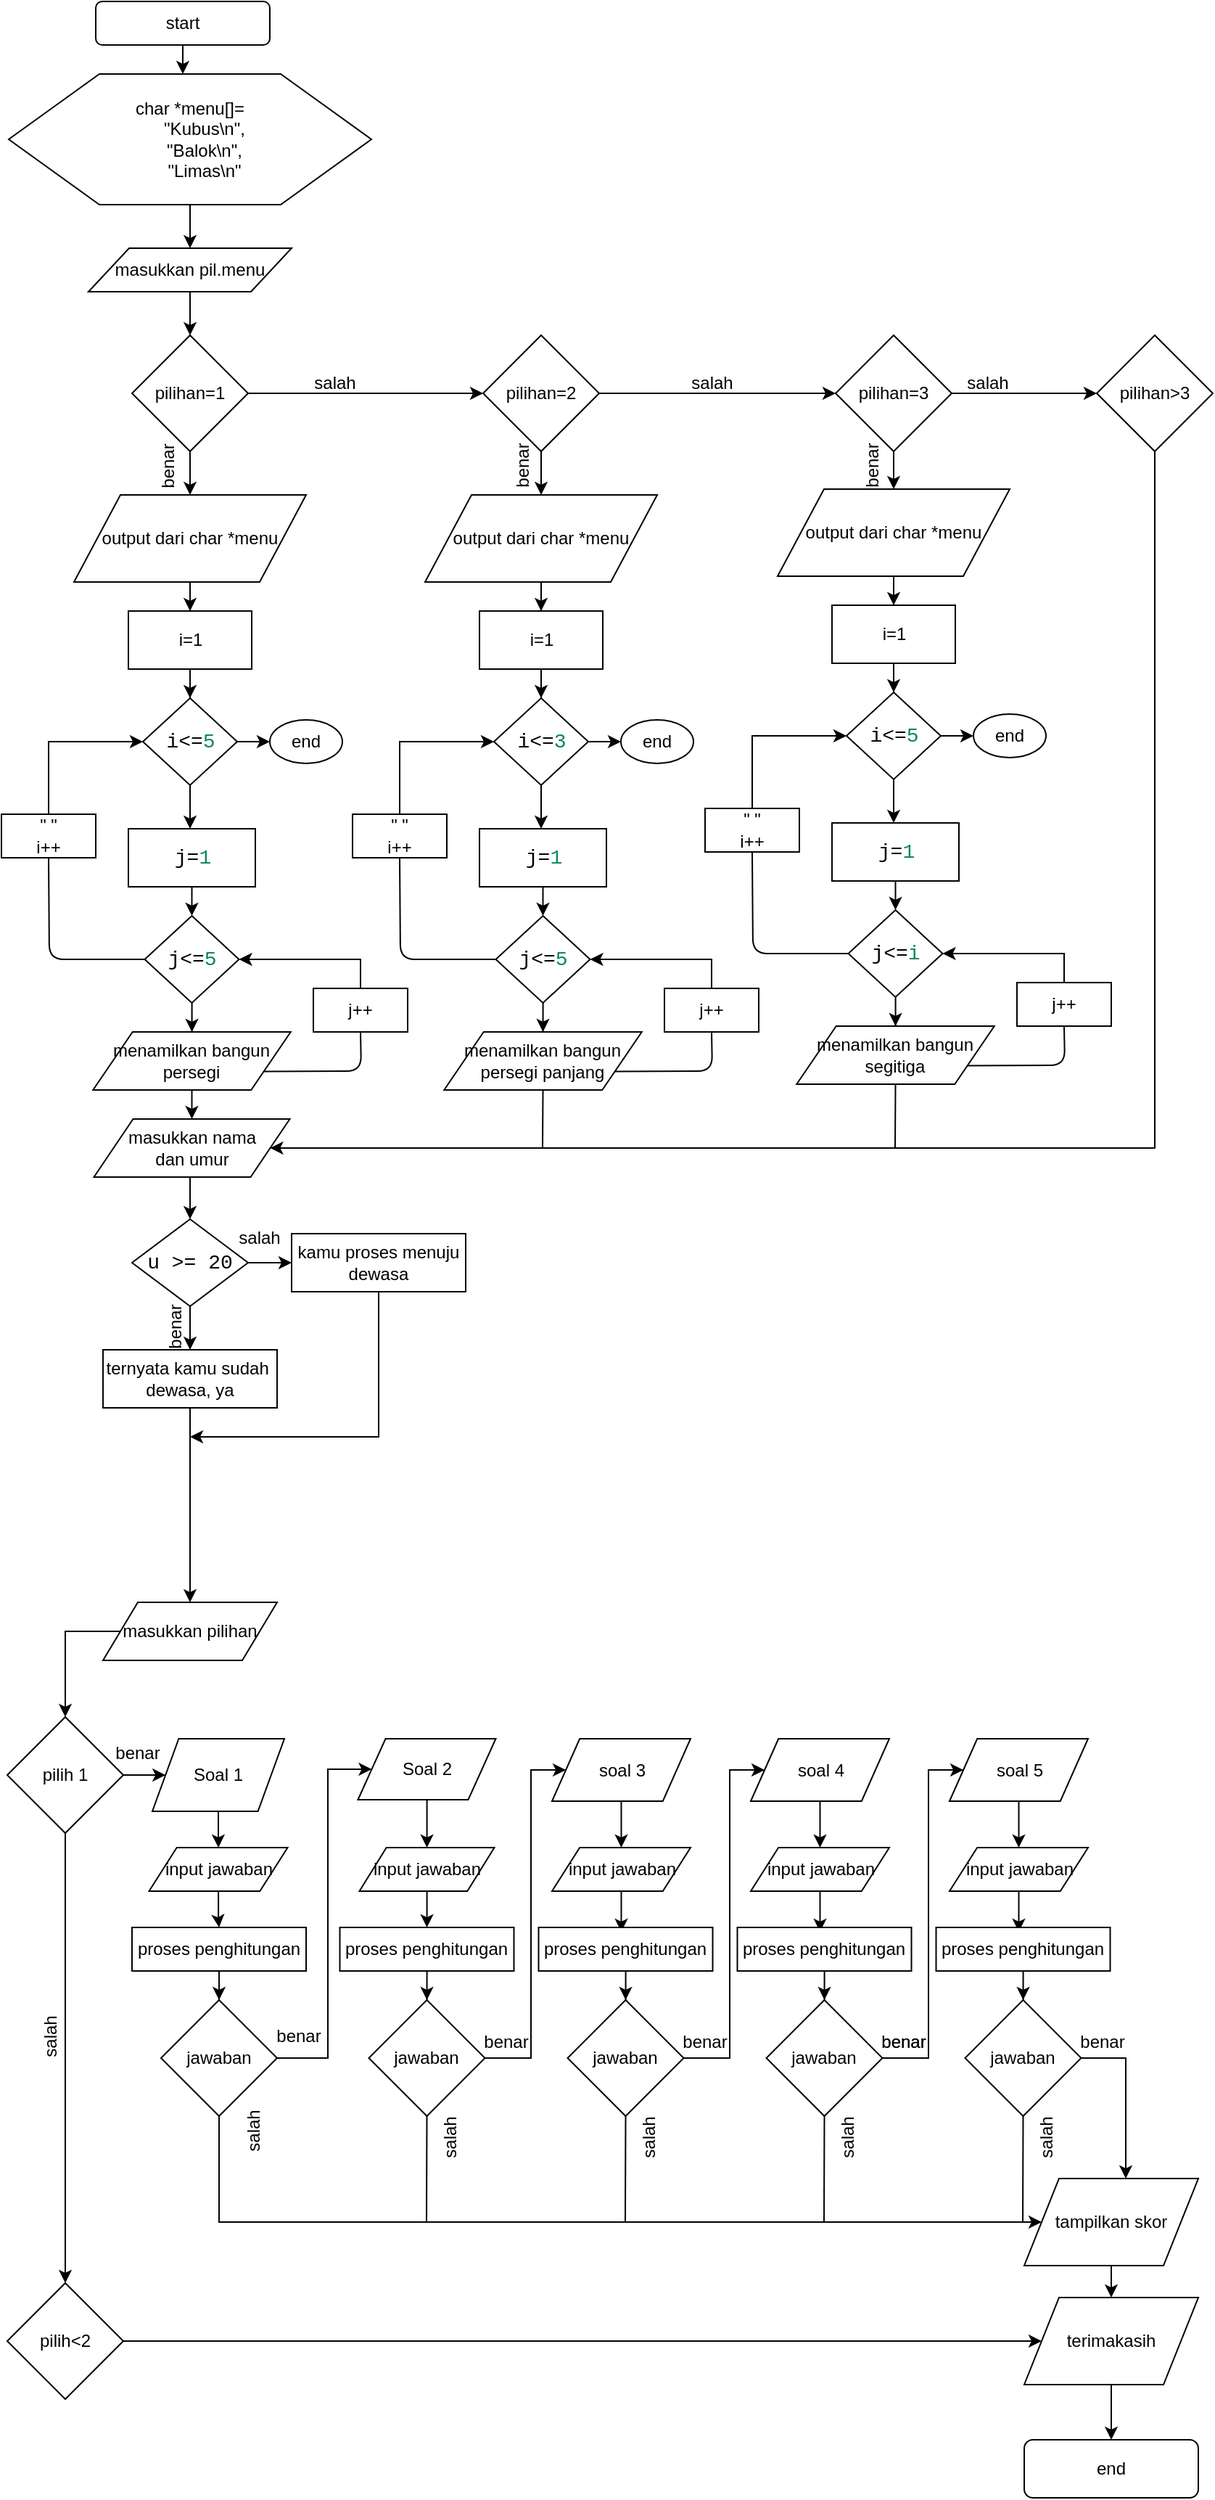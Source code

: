 <mxfile version="13.0.9" type="github">
  <diagram id="ebdJBXKXP5XJlpO1t2-k" name="Halaman-1">
    <mxGraphModel dx="868" dy="450" grid="1" gridSize="10" guides="1" tooltips="1" connect="1" arrows="1" fold="1" page="1" pageScale="1" pageWidth="850" pageHeight="1100" math="0" shadow="0">
      <root>
        <mxCell id="0" />
        <mxCell id="1" parent="0" />
        <mxCell id="0wTifhs9pVpjUrF7IxjW-2" style="edgeStyle=orthogonalEdgeStyle;rounded=0;orthogonalLoop=1;jettySize=auto;html=1;" parent="1" source="0wTifhs9pVpjUrF7IxjW-1" edge="1">
          <mxGeometry relative="1" as="geometry">
            <mxPoint x="130" y="90" as="targetPoint" />
          </mxGeometry>
        </mxCell>
        <mxCell id="0wTifhs9pVpjUrF7IxjW-1" value="start" style="rounded=1;whiteSpace=wrap;html=1;" parent="1" vertex="1">
          <mxGeometry x="70" y="40" width="120" height="30" as="geometry" />
        </mxCell>
        <mxCell id="0wTifhs9pVpjUrF7IxjW-6" style="edgeStyle=orthogonalEdgeStyle;rounded=0;orthogonalLoop=1;jettySize=auto;html=1;" parent="1" edge="1">
          <mxGeometry relative="1" as="geometry">
            <mxPoint x="130" y="240" as="targetPoint" />
            <mxPoint x="130" y="210" as="sourcePoint" />
          </mxGeometry>
        </mxCell>
        <mxCell id="Rt1Y4jGIaElK-bjEdFtm-7" style="edgeStyle=orthogonalEdgeStyle;rounded=0;orthogonalLoop=1;jettySize=auto;html=1;" parent="1" source="0wTifhs9pVpjUrF7IxjW-7" target="Rt1Y4jGIaElK-bjEdFtm-5" edge="1">
          <mxGeometry relative="1" as="geometry" />
        </mxCell>
        <mxCell id="0wTifhs9pVpjUrF7IxjW-7" value="output dari char *menu" style="shape=parallelogram;perimeter=parallelogramPerimeter;whiteSpace=wrap;html=1;" parent="1" vertex="1">
          <mxGeometry x="55" y="380" width="160" height="60" as="geometry" />
        </mxCell>
        <mxCell id="AiSunIjMlueMhvAGEsyJ-1" style="edgeStyle=orthogonalEdgeStyle;rounded=0;orthogonalLoop=1;jettySize=auto;html=1;" edge="1" parent="1" source="0wTifhs9pVpjUrF7IxjW-8" target="0wTifhs9pVpjUrF7IxjW-10">
          <mxGeometry relative="1" as="geometry" />
        </mxCell>
        <mxCell id="0wTifhs9pVpjUrF7IxjW-8" value="&lt;div&gt;char *menu[]=&lt;/div&gt;&lt;div&gt;&amp;nbsp; &amp;nbsp; &amp;nbsp; &quot;Kubus\n&quot;,&lt;/div&gt;&lt;div&gt;&amp;nbsp; &amp;nbsp; &amp;nbsp; &quot;Balok\n&quot;,&lt;/div&gt;&lt;div&gt;&amp;nbsp; &amp;nbsp; &amp;nbsp; &quot;Limas\n&quot;&lt;/div&gt;" style="shape=hexagon;perimeter=hexagonPerimeter2;whiteSpace=wrap;html=1;" parent="1" vertex="1">
          <mxGeometry x="10" y="90" width="250" height="90" as="geometry" />
        </mxCell>
        <mxCell id="0wTifhs9pVpjUrF7IxjW-12" style="edgeStyle=orthogonalEdgeStyle;rounded=0;orthogonalLoop=1;jettySize=auto;html=1;" parent="1" source="0wTifhs9pVpjUrF7IxjW-10" edge="1">
          <mxGeometry relative="1" as="geometry">
            <mxPoint x="135" y="270" as="targetPoint" />
          </mxGeometry>
        </mxCell>
        <mxCell id="0wTifhs9pVpjUrF7IxjW-10" value="masukkan pil.menu" style="shape=parallelogram;perimeter=parallelogramPerimeter;whiteSpace=wrap;html=1;" parent="1" vertex="1">
          <mxGeometry x="65" y="210" width="140" height="30" as="geometry" />
        </mxCell>
        <mxCell id="0wTifhs9pVpjUrF7IxjW-15" style="edgeStyle=orthogonalEdgeStyle;rounded=0;orthogonalLoop=1;jettySize=auto;html=1;entryX=0.5;entryY=0;entryDx=0;entryDy=0;" parent="1" source="0wTifhs9pVpjUrF7IxjW-13" target="0wTifhs9pVpjUrF7IxjW-7" edge="1">
          <mxGeometry relative="1" as="geometry" />
        </mxCell>
        <mxCell id="0wTifhs9pVpjUrF7IxjW-18" style="edgeStyle=orthogonalEdgeStyle;rounded=0;orthogonalLoop=1;jettySize=auto;html=1;" parent="1" source="0wTifhs9pVpjUrF7IxjW-13" target="Rt1Y4jGIaElK-bjEdFtm-3" edge="1">
          <mxGeometry relative="1" as="geometry">
            <mxPoint x="228.5" y="310" as="targetPoint" />
          </mxGeometry>
        </mxCell>
        <mxCell id="0wTifhs9pVpjUrF7IxjW-13" value="pilihan=1" style="rhombus;whiteSpace=wrap;html=1;" parent="1" vertex="1">
          <mxGeometry x="95" y="270" width="80" height="80" as="geometry" />
        </mxCell>
        <mxCell id="0wTifhs9pVpjUrF7IxjW-19" value="salah" style="text;html=1;strokeColor=none;fillColor=none;align=center;verticalAlign=middle;whiteSpace=wrap;rounded=0;" parent="1" vertex="1">
          <mxGeometry x="215" y="292.5" width="40" height="20" as="geometry" />
        </mxCell>
        <mxCell id="0wTifhs9pVpjUrF7IxjW-20" value="benar" style="text;html=1;strokeColor=none;fillColor=none;align=center;verticalAlign=middle;whiteSpace=wrap;rounded=0;rotation=-90;" parent="1" vertex="1">
          <mxGeometry x="100" y="350" width="40" height="20" as="geometry" />
        </mxCell>
        <mxCell id="7cgkuKm9BomeFOLq-4Vx-28" style="edgeStyle=orthogonalEdgeStyle;rounded=0;orthogonalLoop=1;jettySize=auto;html=1;" parent="1" edge="1">
          <mxGeometry relative="1" as="geometry">
            <mxPoint x="135" y="879" as="targetPoint" />
            <mxPoint x="135" y="849" as="sourcePoint" />
          </mxGeometry>
        </mxCell>
        <mxCell id="7cgkuKm9BomeFOLq-4Vx-30" style="edgeStyle=orthogonalEdgeStyle;rounded=0;orthogonalLoop=1;jettySize=auto;html=1;" parent="1" source="7cgkuKm9BomeFOLq-4Vx-32" edge="1">
          <mxGeometry relative="1" as="geometry">
            <mxPoint x="135" y="969" as="targetPoint" />
          </mxGeometry>
        </mxCell>
        <mxCell id="7cgkuKm9BomeFOLq-4Vx-31" style="edgeStyle=orthogonalEdgeStyle;rounded=0;orthogonalLoop=1;jettySize=auto;html=1;" parent="1" source="7cgkuKm9BomeFOLq-4Vx-32" edge="1">
          <mxGeometry relative="1" as="geometry">
            <mxPoint x="205" y="909" as="targetPoint" />
          </mxGeometry>
        </mxCell>
        <mxCell id="7cgkuKm9BomeFOLq-4Vx-32" value="&lt;div style=&quot;font-family: &amp;#34;consolas&amp;#34; , &amp;#34;courier new&amp;#34; , monospace ; font-size: 14px ; line-height: 19px&quot;&gt;u &amp;gt;= &lt;span&gt;20&lt;/span&gt;&lt;/div&gt;" style="rhombus;whiteSpace=wrap;html=1;" parent="1" vertex="1">
          <mxGeometry x="95" y="879" width="80" height="60" as="geometry" />
        </mxCell>
        <mxCell id="7cgkuKm9BomeFOLq-4Vx-33" style="edgeStyle=orthogonalEdgeStyle;rounded=0;orthogonalLoop=1;jettySize=auto;html=1;entryX=0.5;entryY=0;entryDx=0;entryDy=0;" parent="1" source="7cgkuKm9BomeFOLq-4Vx-34" target="7cgkuKm9BomeFOLq-4Vx-49" edge="1">
          <mxGeometry relative="1" as="geometry">
            <mxPoint x="135" y="1049" as="targetPoint" />
          </mxGeometry>
        </mxCell>
        <mxCell id="7cgkuKm9BomeFOLq-4Vx-34" value="ternyata kamu sudah&amp;nbsp;&lt;br&gt;dewasa, ya" style="rounded=0;whiteSpace=wrap;html=1;" parent="1" vertex="1">
          <mxGeometry x="75" y="969" width="120" height="40" as="geometry" />
        </mxCell>
        <mxCell id="7cgkuKm9BomeFOLq-4Vx-35" style="edgeStyle=orthogonalEdgeStyle;rounded=0;orthogonalLoop=1;jettySize=auto;html=1;" parent="1" source="7cgkuKm9BomeFOLq-4Vx-36" edge="1">
          <mxGeometry relative="1" as="geometry">
            <mxPoint x="135" y="1029" as="targetPoint" />
            <Array as="points">
              <mxPoint x="265" y="1019" />
              <mxPoint x="265" y="1019" />
            </Array>
          </mxGeometry>
        </mxCell>
        <mxCell id="7cgkuKm9BomeFOLq-4Vx-36" value="kamu proses menuju&lt;br&gt;dewasa" style="rounded=0;whiteSpace=wrap;html=1;" parent="1" vertex="1">
          <mxGeometry x="205" y="889" width="120" height="40" as="geometry" />
        </mxCell>
        <mxCell id="7cgkuKm9BomeFOLq-4Vx-37" value="benar" style="text;html=1;strokeColor=none;fillColor=none;align=center;verticalAlign=middle;whiteSpace=wrap;rounded=0;rotation=-90;" parent="1" vertex="1">
          <mxGeometry x="105" y="943" width="40" height="20" as="geometry" />
        </mxCell>
        <mxCell id="7cgkuKm9BomeFOLq-4Vx-38" value="salah" style="text;html=1;strokeColor=none;fillColor=none;align=center;verticalAlign=middle;whiteSpace=wrap;rounded=0;" parent="1" vertex="1">
          <mxGeometry x="163" y="882" width="40" height="20" as="geometry" />
        </mxCell>
        <mxCell id="jYO5e1NrGRYPqrq0ljtH-68" style="edgeStyle=orthogonalEdgeStyle;rounded=0;orthogonalLoop=1;jettySize=auto;html=1;entryX=0.5;entryY=0;entryDx=0;entryDy=0;" parent="1" source="7cgkuKm9BomeFOLq-4Vx-49" target="jYO5e1NrGRYPqrq0ljtH-3" edge="1">
          <mxGeometry relative="1" as="geometry">
            <mxPoint x="30" y="1163" as="targetPoint" />
            <Array as="points">
              <mxPoint x="49" y="1163" />
            </Array>
          </mxGeometry>
        </mxCell>
        <mxCell id="7cgkuKm9BomeFOLq-4Vx-49" value="masukkan pilihan" style="shape=parallelogram;perimeter=parallelogramPerimeter;whiteSpace=wrap;html=1;" parent="1" vertex="1">
          <mxGeometry x="75" y="1143" width="120" height="40" as="geometry" />
        </mxCell>
        <mxCell id="Rt1Y4jGIaElK-bjEdFtm-51" style="edgeStyle=orthogonalEdgeStyle;rounded=0;orthogonalLoop=1;jettySize=auto;html=1;" parent="1" source="Rt1Y4jGIaElK-bjEdFtm-3" target="Rt1Y4jGIaElK-bjEdFtm-33" edge="1">
          <mxGeometry relative="1" as="geometry" />
        </mxCell>
        <mxCell id="Rt1Y4jGIaElK-bjEdFtm-75" style="edgeStyle=orthogonalEdgeStyle;rounded=0;orthogonalLoop=1;jettySize=auto;html=1;entryX=0;entryY=0.5;entryDx=0;entryDy=0;" parent="1" source="Rt1Y4jGIaElK-bjEdFtm-3" target="Rt1Y4jGIaElK-bjEdFtm-74" edge="1">
          <mxGeometry relative="1" as="geometry" />
        </mxCell>
        <mxCell id="Rt1Y4jGIaElK-bjEdFtm-3" value="pilihan=2" style="rhombus;whiteSpace=wrap;html=1;" parent="1" vertex="1">
          <mxGeometry x="337" y="270" width="80" height="80" as="geometry" />
        </mxCell>
        <mxCell id="Rt1Y4jGIaElK-bjEdFtm-10" style="edgeStyle=orthogonalEdgeStyle;rounded=0;orthogonalLoop=1;jettySize=auto;html=1;entryX=0.5;entryY=0;entryDx=0;entryDy=0;" parent="1" source="Rt1Y4jGIaElK-bjEdFtm-5" target="Rt1Y4jGIaElK-bjEdFtm-9" edge="1">
          <mxGeometry relative="1" as="geometry" />
        </mxCell>
        <mxCell id="Rt1Y4jGIaElK-bjEdFtm-5" value="i=1" style="rounded=0;whiteSpace=wrap;html=1;" parent="1" vertex="1">
          <mxGeometry x="92.5" y="460" width="85" height="40" as="geometry" />
        </mxCell>
        <mxCell id="Rt1Y4jGIaElK-bjEdFtm-11" style="edgeStyle=orthogonalEdgeStyle;rounded=0;orthogonalLoop=1;jettySize=auto;html=1;" parent="1" source="Rt1Y4jGIaElK-bjEdFtm-9" edge="1">
          <mxGeometry relative="1" as="geometry">
            <mxPoint x="190" y="550" as="targetPoint" />
          </mxGeometry>
        </mxCell>
        <mxCell id="Rt1Y4jGIaElK-bjEdFtm-12" style="edgeStyle=orthogonalEdgeStyle;rounded=0;orthogonalLoop=1;jettySize=auto;html=1;" parent="1" source="Rt1Y4jGIaElK-bjEdFtm-9" edge="1">
          <mxGeometry relative="1" as="geometry">
            <mxPoint x="135" y="610" as="targetPoint" />
          </mxGeometry>
        </mxCell>
        <mxCell id="Rt1Y4jGIaElK-bjEdFtm-9" value="&lt;div style=&quot;background-color: rgb(255 , 255 , 254) ; font-family: &amp;#34;consolas&amp;#34; , &amp;#34;courier new&amp;#34; , monospace ; font-size: 14px ; line-height: 19px&quot;&gt;i&amp;lt;=&lt;span style=&quot;color: #09885a&quot;&gt;5&lt;/span&gt;&lt;/div&gt;" style="rhombus;whiteSpace=wrap;html=1;" parent="1" vertex="1">
          <mxGeometry x="102.5" y="520" width="65" height="60" as="geometry" />
        </mxCell>
        <mxCell id="Rt1Y4jGIaElK-bjEdFtm-15" style="edgeStyle=orthogonalEdgeStyle;rounded=0;orthogonalLoop=1;jettySize=auto;html=1;entryX=0.5;entryY=0;entryDx=0;entryDy=0;" parent="1" source="Rt1Y4jGIaElK-bjEdFtm-13" target="Rt1Y4jGIaElK-bjEdFtm-14" edge="1">
          <mxGeometry relative="1" as="geometry" />
        </mxCell>
        <mxCell id="Rt1Y4jGIaElK-bjEdFtm-13" value="&lt;div style=&quot;background-color: rgb(255 , 255 , 254) ; font-family: &amp;#34;consolas&amp;#34; , &amp;#34;courier new&amp;#34; , monospace ; font-size: 14px ; line-height: 19px&quot;&gt;j=&lt;span style=&quot;color: #09885a&quot;&gt;1&lt;/span&gt;&lt;/div&gt;" style="rounded=0;whiteSpace=wrap;html=1;" parent="1" vertex="1">
          <mxGeometry x="92.5" y="610" width="87.5" height="40" as="geometry" />
        </mxCell>
        <mxCell id="Rt1Y4jGIaElK-bjEdFtm-24" style="edgeStyle=orthogonalEdgeStyle;rounded=0;orthogonalLoop=1;jettySize=auto;html=1;entryX=0.5;entryY=0;entryDx=0;entryDy=0;" parent="1" source="Rt1Y4jGIaElK-bjEdFtm-14" target="Rt1Y4jGIaElK-bjEdFtm-22" edge="1">
          <mxGeometry relative="1" as="geometry" />
        </mxCell>
        <mxCell id="Rt1Y4jGIaElK-bjEdFtm-14" value="&lt;div style=&quot;background-color: rgb(255 , 255 , 254) ; font-family: &amp;#34;consolas&amp;#34; , &amp;#34;courier new&amp;#34; , monospace ; font-size: 14px ; line-height: 19px&quot;&gt;j&amp;lt;=&lt;span style=&quot;color: #09885a&quot;&gt;5&lt;/span&gt;&lt;/div&gt;" style="rhombus;whiteSpace=wrap;html=1;" parent="1" vertex="1">
          <mxGeometry x="103.75" y="670" width="65" height="60" as="geometry" />
        </mxCell>
        <mxCell id="Rt1Y4jGIaElK-bjEdFtm-20" style="edgeStyle=orthogonalEdgeStyle;rounded=0;orthogonalLoop=1;jettySize=auto;html=1;entryX=0;entryY=0.5;entryDx=0;entryDy=0;" parent="1" source="Rt1Y4jGIaElK-bjEdFtm-18" target="Rt1Y4jGIaElK-bjEdFtm-9" edge="1">
          <mxGeometry relative="1" as="geometry">
            <mxPoint x="37.5" y="550" as="targetPoint" />
            <Array as="points">
              <mxPoint x="38" y="550" />
            </Array>
          </mxGeometry>
        </mxCell>
        <mxCell id="Rt1Y4jGIaElK-bjEdFtm-18" value="&quot; &quot;&lt;br&gt;i++" style="rounded=0;whiteSpace=wrap;html=1;" parent="1" vertex="1">
          <mxGeometry x="5" y="600" width="65" height="30" as="geometry" />
        </mxCell>
        <mxCell id="Rt1Y4jGIaElK-bjEdFtm-19" value="" style="endArrow=none;html=1;entryX=0.5;entryY=1;entryDx=0;entryDy=0;exitX=0;exitY=0.5;exitDx=0;exitDy=0;" parent="1" source="Rt1Y4jGIaElK-bjEdFtm-14" target="Rt1Y4jGIaElK-bjEdFtm-18" edge="1">
          <mxGeometry width="50" height="50" relative="1" as="geometry">
            <mxPoint x="100" y="700" as="sourcePoint" />
            <mxPoint x="440" y="530" as="targetPoint" />
            <Array as="points">
              <mxPoint x="38" y="700" />
            </Array>
          </mxGeometry>
        </mxCell>
        <mxCell id="Rt1Y4jGIaElK-bjEdFtm-31" style="edgeStyle=orthogonalEdgeStyle;rounded=0;orthogonalLoop=1;jettySize=auto;html=1;entryX=0.5;entryY=0;entryDx=0;entryDy=0;" parent="1" source="Rt1Y4jGIaElK-bjEdFtm-22" target="Rt1Y4jGIaElK-bjEdFtm-30" edge="1">
          <mxGeometry relative="1" as="geometry" />
        </mxCell>
        <mxCell id="Rt1Y4jGIaElK-bjEdFtm-22" value="menamilkan bangun&lt;br&gt;persegi" style="shape=parallelogram;perimeter=parallelogramPerimeter;whiteSpace=wrap;html=1;" parent="1" vertex="1">
          <mxGeometry x="68.13" y="750" width="136.25" height="40" as="geometry" />
        </mxCell>
        <mxCell id="Rt1Y4jGIaElK-bjEdFtm-25" value="end" style="ellipse;whiteSpace=wrap;html=1;" parent="1" vertex="1">
          <mxGeometry x="190" y="535" width="50" height="30" as="geometry" />
        </mxCell>
        <mxCell id="Rt1Y4jGIaElK-bjEdFtm-28" style="edgeStyle=orthogonalEdgeStyle;rounded=0;orthogonalLoop=1;jettySize=auto;html=1;entryX=1;entryY=0.5;entryDx=0;entryDy=0;" parent="1" source="Rt1Y4jGIaElK-bjEdFtm-26" target="Rt1Y4jGIaElK-bjEdFtm-14" edge="1">
          <mxGeometry relative="1" as="geometry">
            <mxPoint x="252.5" y="690" as="targetPoint" />
            <Array as="points">
              <mxPoint x="253" y="700" />
            </Array>
          </mxGeometry>
        </mxCell>
        <mxCell id="Rt1Y4jGIaElK-bjEdFtm-26" value="j++" style="rounded=0;whiteSpace=wrap;html=1;" parent="1" vertex="1">
          <mxGeometry x="220" y="720" width="65" height="30" as="geometry" />
        </mxCell>
        <mxCell id="Rt1Y4jGIaElK-bjEdFtm-27" value="" style="endArrow=none;html=1;exitX=1;exitY=0.75;exitDx=0;exitDy=0;entryX=0.5;entryY=1;entryDx=0;entryDy=0;" parent="1" source="Rt1Y4jGIaElK-bjEdFtm-22" target="Rt1Y4jGIaElK-bjEdFtm-26" edge="1">
          <mxGeometry width="50" height="50" relative="1" as="geometry">
            <mxPoint x="390" y="660" as="sourcePoint" />
            <mxPoint x="440" y="610" as="targetPoint" />
            <Array as="points">
              <mxPoint x="253" y="777" />
            </Array>
          </mxGeometry>
        </mxCell>
        <mxCell id="Rt1Y4jGIaElK-bjEdFtm-30" value="masukkan nama&lt;br&gt;dan umur" style="shape=parallelogram;perimeter=parallelogramPerimeter;whiteSpace=wrap;html=1;" parent="1" vertex="1">
          <mxGeometry x="68.75" y="810" width="135" height="40" as="geometry" />
        </mxCell>
        <mxCell id="Rt1Y4jGIaElK-bjEdFtm-32" style="edgeStyle=orthogonalEdgeStyle;rounded=0;orthogonalLoop=1;jettySize=auto;html=1;" parent="1" source="Rt1Y4jGIaElK-bjEdFtm-33" target="Rt1Y4jGIaElK-bjEdFtm-35" edge="1">
          <mxGeometry relative="1" as="geometry" />
        </mxCell>
        <mxCell id="Rt1Y4jGIaElK-bjEdFtm-33" value="output dari char *menu" style="shape=parallelogram;perimeter=parallelogramPerimeter;whiteSpace=wrap;html=1;" parent="1" vertex="1">
          <mxGeometry x="297" y="380" width="160" height="60" as="geometry" />
        </mxCell>
        <mxCell id="Rt1Y4jGIaElK-bjEdFtm-34" style="edgeStyle=orthogonalEdgeStyle;rounded=0;orthogonalLoop=1;jettySize=auto;html=1;entryX=0.5;entryY=0;entryDx=0;entryDy=0;" parent="1" source="Rt1Y4jGIaElK-bjEdFtm-35" target="Rt1Y4jGIaElK-bjEdFtm-38" edge="1">
          <mxGeometry relative="1" as="geometry" />
        </mxCell>
        <mxCell id="Rt1Y4jGIaElK-bjEdFtm-35" value="i=1" style="rounded=0;whiteSpace=wrap;html=1;" parent="1" vertex="1">
          <mxGeometry x="334.5" y="460" width="85" height="40" as="geometry" />
        </mxCell>
        <mxCell id="Rt1Y4jGIaElK-bjEdFtm-36" style="edgeStyle=orthogonalEdgeStyle;rounded=0;orthogonalLoop=1;jettySize=auto;html=1;" parent="1" source="Rt1Y4jGIaElK-bjEdFtm-38" edge="1">
          <mxGeometry relative="1" as="geometry">
            <mxPoint x="432" y="550" as="targetPoint" />
          </mxGeometry>
        </mxCell>
        <mxCell id="Rt1Y4jGIaElK-bjEdFtm-37" style="edgeStyle=orthogonalEdgeStyle;rounded=0;orthogonalLoop=1;jettySize=auto;html=1;" parent="1" source="Rt1Y4jGIaElK-bjEdFtm-38" edge="1">
          <mxGeometry relative="1" as="geometry">
            <mxPoint x="377" y="610" as="targetPoint" />
          </mxGeometry>
        </mxCell>
        <mxCell id="Rt1Y4jGIaElK-bjEdFtm-38" value="&lt;div style=&quot;background-color: rgb(255 , 255 , 254) ; font-family: &amp;#34;consolas&amp;#34; , &amp;#34;courier new&amp;#34; , monospace ; font-size: 14px ; line-height: 19px&quot;&gt;i&amp;lt;=&lt;font color=&quot;#09885a&quot;&gt;3&lt;/font&gt;&lt;/div&gt;" style="rhombus;whiteSpace=wrap;html=1;" parent="1" vertex="1">
          <mxGeometry x="344.5" y="520" width="65" height="60" as="geometry" />
        </mxCell>
        <mxCell id="Rt1Y4jGIaElK-bjEdFtm-39" style="edgeStyle=orthogonalEdgeStyle;rounded=0;orthogonalLoop=1;jettySize=auto;html=1;entryX=0.5;entryY=0;entryDx=0;entryDy=0;" parent="1" source="Rt1Y4jGIaElK-bjEdFtm-40" target="Rt1Y4jGIaElK-bjEdFtm-42" edge="1">
          <mxGeometry relative="1" as="geometry" />
        </mxCell>
        <mxCell id="Rt1Y4jGIaElK-bjEdFtm-40" value="&lt;div style=&quot;background-color: rgb(255 , 255 , 254) ; font-family: &amp;#34;consolas&amp;#34; , &amp;#34;courier new&amp;#34; , monospace ; font-size: 14px ; line-height: 19px&quot;&gt;j=&lt;span style=&quot;color: #09885a&quot;&gt;1&lt;/span&gt;&lt;/div&gt;" style="rounded=0;whiteSpace=wrap;html=1;" parent="1" vertex="1">
          <mxGeometry x="334.5" y="610" width="87.5" height="40" as="geometry" />
        </mxCell>
        <mxCell id="Rt1Y4jGIaElK-bjEdFtm-41" style="edgeStyle=orthogonalEdgeStyle;rounded=0;orthogonalLoop=1;jettySize=auto;html=1;entryX=0.5;entryY=0;entryDx=0;entryDy=0;" parent="1" source="Rt1Y4jGIaElK-bjEdFtm-42" target="Rt1Y4jGIaElK-bjEdFtm-46" edge="1">
          <mxGeometry relative="1" as="geometry" />
        </mxCell>
        <mxCell id="Rt1Y4jGIaElK-bjEdFtm-42" value="&lt;div style=&quot;background-color: rgb(255 , 255 , 254) ; font-family: &amp;#34;consolas&amp;#34; , &amp;#34;courier new&amp;#34; , monospace ; font-size: 14px ; line-height: 19px&quot;&gt;j&amp;lt;=&lt;span style=&quot;color: #09885a&quot;&gt;5&lt;/span&gt;&lt;/div&gt;" style="rhombus;whiteSpace=wrap;html=1;" parent="1" vertex="1">
          <mxGeometry x="345.75" y="670" width="65" height="60" as="geometry" />
        </mxCell>
        <mxCell id="Rt1Y4jGIaElK-bjEdFtm-43" style="edgeStyle=orthogonalEdgeStyle;rounded=0;orthogonalLoop=1;jettySize=auto;html=1;entryX=0;entryY=0.5;entryDx=0;entryDy=0;" parent="1" source="Rt1Y4jGIaElK-bjEdFtm-44" target="Rt1Y4jGIaElK-bjEdFtm-38" edge="1">
          <mxGeometry relative="1" as="geometry">
            <mxPoint x="279.5" y="550" as="targetPoint" />
            <Array as="points">
              <mxPoint x="280" y="550" />
            </Array>
          </mxGeometry>
        </mxCell>
        <mxCell id="Rt1Y4jGIaElK-bjEdFtm-44" value="&quot; &quot;&lt;br&gt;i++" style="rounded=0;whiteSpace=wrap;html=1;" parent="1" vertex="1">
          <mxGeometry x="247" y="600" width="65" height="30" as="geometry" />
        </mxCell>
        <mxCell id="Rt1Y4jGIaElK-bjEdFtm-45" value="" style="endArrow=none;html=1;entryX=0.5;entryY=1;entryDx=0;entryDy=0;exitX=0;exitY=0.5;exitDx=0;exitDy=0;" parent="1" source="Rt1Y4jGIaElK-bjEdFtm-42" target="Rt1Y4jGIaElK-bjEdFtm-44" edge="1">
          <mxGeometry width="50" height="50" relative="1" as="geometry">
            <mxPoint x="342" y="700" as="sourcePoint" />
            <mxPoint x="682" y="530" as="targetPoint" />
            <Array as="points">
              <mxPoint x="280" y="700" />
            </Array>
          </mxGeometry>
        </mxCell>
        <mxCell id="Rt1Y4jGIaElK-bjEdFtm-46" value="menamilkan bangun&lt;br&gt;persegi panjang" style="shape=parallelogram;perimeter=parallelogramPerimeter;whiteSpace=wrap;html=1;" parent="1" vertex="1">
          <mxGeometry x="310.13" y="750" width="136.25" height="40" as="geometry" />
        </mxCell>
        <mxCell id="Rt1Y4jGIaElK-bjEdFtm-47" value="end" style="ellipse;whiteSpace=wrap;html=1;" parent="1" vertex="1">
          <mxGeometry x="432" y="535" width="50" height="30" as="geometry" />
        </mxCell>
        <mxCell id="Rt1Y4jGIaElK-bjEdFtm-48" style="edgeStyle=orthogonalEdgeStyle;rounded=0;orthogonalLoop=1;jettySize=auto;html=1;entryX=1;entryY=0.5;entryDx=0;entryDy=0;" parent="1" source="Rt1Y4jGIaElK-bjEdFtm-49" target="Rt1Y4jGIaElK-bjEdFtm-42" edge="1">
          <mxGeometry relative="1" as="geometry">
            <mxPoint x="494.5" y="690" as="targetPoint" />
            <Array as="points">
              <mxPoint x="495" y="700" />
            </Array>
          </mxGeometry>
        </mxCell>
        <mxCell id="Rt1Y4jGIaElK-bjEdFtm-49" value="j++" style="rounded=0;whiteSpace=wrap;html=1;" parent="1" vertex="1">
          <mxGeometry x="462" y="720" width="65" height="30" as="geometry" />
        </mxCell>
        <mxCell id="Rt1Y4jGIaElK-bjEdFtm-50" value="" style="endArrow=none;html=1;exitX=1;exitY=0.75;exitDx=0;exitDy=0;entryX=0.5;entryY=1;entryDx=0;entryDy=0;" parent="1" source="Rt1Y4jGIaElK-bjEdFtm-46" target="Rt1Y4jGIaElK-bjEdFtm-49" edge="1">
          <mxGeometry width="50" height="50" relative="1" as="geometry">
            <mxPoint x="632" y="660" as="sourcePoint" />
            <mxPoint x="682" y="610" as="targetPoint" />
            <Array as="points">
              <mxPoint x="495" y="777" />
            </Array>
          </mxGeometry>
        </mxCell>
        <mxCell id="Rt1Y4jGIaElK-bjEdFtm-52" value="benar" style="text;html=1;strokeColor=none;fillColor=none;align=center;verticalAlign=middle;whiteSpace=wrap;rounded=0;rotation=-90;" parent="1" vertex="1">
          <mxGeometry x="344.5" y="350" width="40" height="20" as="geometry" />
        </mxCell>
        <mxCell id="Rt1Y4jGIaElK-bjEdFtm-54" style="edgeStyle=orthogonalEdgeStyle;rounded=0;orthogonalLoop=1;jettySize=auto;html=1;" parent="1" source="Rt1Y4jGIaElK-bjEdFtm-55" target="Rt1Y4jGIaElK-bjEdFtm-57" edge="1">
          <mxGeometry relative="1" as="geometry" />
        </mxCell>
        <mxCell id="Rt1Y4jGIaElK-bjEdFtm-55" value="output dari char *menu" style="shape=parallelogram;perimeter=parallelogramPerimeter;whiteSpace=wrap;html=1;" parent="1" vertex="1">
          <mxGeometry x="540" y="376" width="160" height="60" as="geometry" />
        </mxCell>
        <mxCell id="Rt1Y4jGIaElK-bjEdFtm-56" style="edgeStyle=orthogonalEdgeStyle;rounded=0;orthogonalLoop=1;jettySize=auto;html=1;entryX=0.5;entryY=0;entryDx=0;entryDy=0;" parent="1" source="Rt1Y4jGIaElK-bjEdFtm-57" target="Rt1Y4jGIaElK-bjEdFtm-60" edge="1">
          <mxGeometry relative="1" as="geometry" />
        </mxCell>
        <mxCell id="Rt1Y4jGIaElK-bjEdFtm-57" value="i=1" style="rounded=0;whiteSpace=wrap;html=1;" parent="1" vertex="1">
          <mxGeometry x="577.5" y="456" width="85" height="40" as="geometry" />
        </mxCell>
        <mxCell id="Rt1Y4jGIaElK-bjEdFtm-58" style="edgeStyle=orthogonalEdgeStyle;rounded=0;orthogonalLoop=1;jettySize=auto;html=1;" parent="1" source="Rt1Y4jGIaElK-bjEdFtm-60" edge="1">
          <mxGeometry relative="1" as="geometry">
            <mxPoint x="675" y="546" as="targetPoint" />
          </mxGeometry>
        </mxCell>
        <mxCell id="Rt1Y4jGIaElK-bjEdFtm-59" style="edgeStyle=orthogonalEdgeStyle;rounded=0;orthogonalLoop=1;jettySize=auto;html=1;" parent="1" source="Rt1Y4jGIaElK-bjEdFtm-60" edge="1">
          <mxGeometry relative="1" as="geometry">
            <mxPoint x="620" y="606" as="targetPoint" />
          </mxGeometry>
        </mxCell>
        <mxCell id="Rt1Y4jGIaElK-bjEdFtm-60" value="&lt;div style=&quot;background-color: rgb(255 , 255 , 254) ; font-family: &amp;#34;consolas&amp;#34; , &amp;#34;courier new&amp;#34; , monospace ; font-size: 14px ; line-height: 19px&quot;&gt;i&amp;lt;=&lt;font color=&quot;#09885a&quot;&gt;5&lt;/font&gt;&lt;/div&gt;" style="rhombus;whiteSpace=wrap;html=1;" parent="1" vertex="1">
          <mxGeometry x="587.5" y="516" width="65" height="60" as="geometry" />
        </mxCell>
        <mxCell id="Rt1Y4jGIaElK-bjEdFtm-61" style="edgeStyle=orthogonalEdgeStyle;rounded=0;orthogonalLoop=1;jettySize=auto;html=1;entryX=0.5;entryY=0;entryDx=0;entryDy=0;" parent="1" source="Rt1Y4jGIaElK-bjEdFtm-62" target="Rt1Y4jGIaElK-bjEdFtm-64" edge="1">
          <mxGeometry relative="1" as="geometry" />
        </mxCell>
        <mxCell id="Rt1Y4jGIaElK-bjEdFtm-62" value="&lt;div style=&quot;background-color: rgb(255 , 255 , 254) ; font-family: &amp;#34;consolas&amp;#34; , &amp;#34;courier new&amp;#34; , monospace ; font-size: 14px ; line-height: 19px&quot;&gt;j=&lt;span style=&quot;color: #09885a&quot;&gt;1&lt;/span&gt;&lt;/div&gt;" style="rounded=0;whiteSpace=wrap;html=1;" parent="1" vertex="1">
          <mxGeometry x="577.5" y="606" width="87.5" height="40" as="geometry" />
        </mxCell>
        <mxCell id="Rt1Y4jGIaElK-bjEdFtm-63" style="edgeStyle=orthogonalEdgeStyle;rounded=0;orthogonalLoop=1;jettySize=auto;html=1;entryX=0.5;entryY=0;entryDx=0;entryDy=0;" parent="1" source="Rt1Y4jGIaElK-bjEdFtm-64" target="Rt1Y4jGIaElK-bjEdFtm-69" edge="1">
          <mxGeometry relative="1" as="geometry" />
        </mxCell>
        <mxCell id="Rt1Y4jGIaElK-bjEdFtm-64" value="&lt;div style=&quot;background-color: rgb(255 , 255 , 254) ; font-family: &amp;#34;consolas&amp;#34; , &amp;#34;courier new&amp;#34; , monospace ; font-size: 14px ; line-height: 19px&quot;&gt;j&amp;lt;=&lt;font color=&quot;#09885a&quot;&gt;i&lt;/font&gt;&lt;/div&gt;" style="rhombus;whiteSpace=wrap;html=1;" parent="1" vertex="1">
          <mxGeometry x="588.75" y="666" width="65" height="60" as="geometry" />
        </mxCell>
        <mxCell id="Rt1Y4jGIaElK-bjEdFtm-65" style="edgeStyle=orthogonalEdgeStyle;rounded=0;orthogonalLoop=1;jettySize=auto;html=1;entryX=0;entryY=0.5;entryDx=0;entryDy=0;" parent="1" source="Rt1Y4jGIaElK-bjEdFtm-66" target="Rt1Y4jGIaElK-bjEdFtm-60" edge="1">
          <mxGeometry relative="1" as="geometry">
            <mxPoint x="522.5" y="546" as="targetPoint" />
            <Array as="points">
              <mxPoint x="523" y="546" />
            </Array>
          </mxGeometry>
        </mxCell>
        <mxCell id="Rt1Y4jGIaElK-bjEdFtm-66" value="&quot; &quot;&lt;br&gt;i++" style="rounded=0;whiteSpace=wrap;html=1;" parent="1" vertex="1">
          <mxGeometry x="490" y="596" width="65" height="30" as="geometry" />
        </mxCell>
        <mxCell id="Rt1Y4jGIaElK-bjEdFtm-67" value="" style="endArrow=none;html=1;entryX=0.5;entryY=1;entryDx=0;entryDy=0;exitX=0;exitY=0.5;exitDx=0;exitDy=0;" parent="1" source="Rt1Y4jGIaElK-bjEdFtm-64" target="Rt1Y4jGIaElK-bjEdFtm-66" edge="1">
          <mxGeometry width="50" height="50" relative="1" as="geometry">
            <mxPoint x="585" y="696" as="sourcePoint" />
            <mxPoint x="925" y="526" as="targetPoint" />
            <Array as="points">
              <mxPoint x="523" y="696" />
            </Array>
          </mxGeometry>
        </mxCell>
        <mxCell id="Rt1Y4jGIaElK-bjEdFtm-69" value="menamilkan bangun&lt;br&gt;segitiga" style="shape=parallelogram;perimeter=parallelogramPerimeter;whiteSpace=wrap;html=1;" parent="1" vertex="1">
          <mxGeometry x="553.13" y="746" width="136.25" height="40" as="geometry" />
        </mxCell>
        <mxCell id="Rt1Y4jGIaElK-bjEdFtm-70" value="end" style="ellipse;whiteSpace=wrap;html=1;" parent="1" vertex="1">
          <mxGeometry x="675" y="531" width="50" height="30" as="geometry" />
        </mxCell>
        <mxCell id="Rt1Y4jGIaElK-bjEdFtm-71" style="edgeStyle=orthogonalEdgeStyle;rounded=0;orthogonalLoop=1;jettySize=auto;html=1;entryX=1;entryY=0.5;entryDx=0;entryDy=0;" parent="1" source="Rt1Y4jGIaElK-bjEdFtm-72" target="Rt1Y4jGIaElK-bjEdFtm-64" edge="1">
          <mxGeometry relative="1" as="geometry">
            <mxPoint x="737.5" y="686" as="targetPoint" />
            <Array as="points">
              <mxPoint x="738" y="696" />
            </Array>
          </mxGeometry>
        </mxCell>
        <mxCell id="Rt1Y4jGIaElK-bjEdFtm-72" value="j++" style="rounded=0;whiteSpace=wrap;html=1;" parent="1" vertex="1">
          <mxGeometry x="705" y="716" width="65" height="30" as="geometry" />
        </mxCell>
        <mxCell id="Rt1Y4jGIaElK-bjEdFtm-73" value="" style="endArrow=none;html=1;exitX=1;exitY=0.75;exitDx=0;exitDy=0;entryX=0.5;entryY=1;entryDx=0;entryDy=0;" parent="1" source="Rt1Y4jGIaElK-bjEdFtm-69" target="Rt1Y4jGIaElK-bjEdFtm-72" edge="1">
          <mxGeometry width="50" height="50" relative="1" as="geometry">
            <mxPoint x="875" y="656" as="sourcePoint" />
            <mxPoint x="925" y="606" as="targetPoint" />
            <Array as="points">
              <mxPoint x="738" y="773" />
            </Array>
          </mxGeometry>
        </mxCell>
        <mxCell id="Rt1Y4jGIaElK-bjEdFtm-76" style="edgeStyle=orthogonalEdgeStyle;rounded=0;orthogonalLoop=1;jettySize=auto;html=1;entryX=0.5;entryY=0;entryDx=0;entryDy=0;" parent="1" source="Rt1Y4jGIaElK-bjEdFtm-74" target="Rt1Y4jGIaElK-bjEdFtm-55" edge="1">
          <mxGeometry relative="1" as="geometry" />
        </mxCell>
        <mxCell id="Rt1Y4jGIaElK-bjEdFtm-80" style="edgeStyle=orthogonalEdgeStyle;rounded=0;orthogonalLoop=1;jettySize=auto;html=1;entryX=0;entryY=0.5;entryDx=0;entryDy=0;" parent="1" source="Rt1Y4jGIaElK-bjEdFtm-74" target="Rt1Y4jGIaElK-bjEdFtm-79" edge="1">
          <mxGeometry relative="1" as="geometry" />
        </mxCell>
        <mxCell id="Rt1Y4jGIaElK-bjEdFtm-74" value="pilihan=3" style="rhombus;whiteSpace=wrap;html=1;" parent="1" vertex="1">
          <mxGeometry x="580" y="270" width="80" height="80" as="geometry" />
        </mxCell>
        <mxCell id="Rt1Y4jGIaElK-bjEdFtm-77" value="salah" style="text;html=1;strokeColor=none;fillColor=none;align=center;verticalAlign=middle;whiteSpace=wrap;rounded=0;" parent="1" vertex="1">
          <mxGeometry x="474.5" y="292.5" width="40" height="20" as="geometry" />
        </mxCell>
        <mxCell id="Rt1Y4jGIaElK-bjEdFtm-78" value="benar" style="text;html=1;strokeColor=none;fillColor=none;align=center;verticalAlign=middle;whiteSpace=wrap;rounded=0;rotation=-90;" parent="1" vertex="1">
          <mxGeometry x="585.5" y="350" width="40" height="20" as="geometry" />
        </mxCell>
        <mxCell id="Rt1Y4jGIaElK-bjEdFtm-83" style="edgeStyle=orthogonalEdgeStyle;rounded=0;orthogonalLoop=1;jettySize=auto;html=1;entryX=1;entryY=0.5;entryDx=0;entryDy=0;" parent="1" source="Rt1Y4jGIaElK-bjEdFtm-79" target="Rt1Y4jGIaElK-bjEdFtm-30" edge="1">
          <mxGeometry relative="1" as="geometry">
            <mxPoint x="800" y="830" as="targetPoint" />
            <Array as="points">
              <mxPoint x="800" y="830" />
            </Array>
          </mxGeometry>
        </mxCell>
        <mxCell id="Rt1Y4jGIaElK-bjEdFtm-79" value="pilihan&amp;gt;3" style="rhombus;whiteSpace=wrap;html=1;" parent="1" vertex="1">
          <mxGeometry x="760" y="270" width="80" height="80" as="geometry" />
        </mxCell>
        <mxCell id="Rt1Y4jGIaElK-bjEdFtm-82" value="salah" style="text;html=1;strokeColor=none;fillColor=none;align=center;verticalAlign=middle;whiteSpace=wrap;rounded=0;" parent="1" vertex="1">
          <mxGeometry x="665" y="292.5" width="40" height="20" as="geometry" />
        </mxCell>
        <mxCell id="Rt1Y4jGIaElK-bjEdFtm-84" value="" style="endArrow=none;html=1;entryX=0.5;entryY=1;entryDx=0;entryDy=0;" parent="1" target="Rt1Y4jGIaElK-bjEdFtm-69" edge="1">
          <mxGeometry width="50" height="50" relative="1" as="geometry">
            <mxPoint x="621" y="830" as="sourcePoint" />
            <mxPoint x="550" y="890" as="targetPoint" />
          </mxGeometry>
        </mxCell>
        <mxCell id="Rt1Y4jGIaElK-bjEdFtm-85" value="" style="endArrow=none;html=1;entryX=0.5;entryY=1;entryDx=0;entryDy=0;" parent="1" target="Rt1Y4jGIaElK-bjEdFtm-46" edge="1">
          <mxGeometry width="50" height="50" relative="1" as="geometry">
            <mxPoint x="378" y="830" as="sourcePoint" />
            <mxPoint x="550" y="890" as="targetPoint" />
          </mxGeometry>
        </mxCell>
        <mxCell id="jYO5e1NrGRYPqrq0ljtH-1" style="edgeStyle=orthogonalEdgeStyle;rounded=0;orthogonalLoop=1;jettySize=auto;html=1;entryX=0.5;entryY=0;entryDx=0;entryDy=0;" parent="1" source="jYO5e1NrGRYPqrq0ljtH-3" target="jYO5e1NrGRYPqrq0ljtH-53" edge="1">
          <mxGeometry relative="1" as="geometry">
            <mxPoint x="49" y="1582" as="targetPoint" />
          </mxGeometry>
        </mxCell>
        <mxCell id="jYO5e1NrGRYPqrq0ljtH-2" style="edgeStyle=orthogonalEdgeStyle;rounded=0;orthogonalLoop=1;jettySize=auto;html=1;" parent="1" source="jYO5e1NrGRYPqrq0ljtH-3" target="jYO5e1NrGRYPqrq0ljtH-5" edge="1">
          <mxGeometry relative="1" as="geometry">
            <mxPoint x="139" y="1262" as="targetPoint" />
          </mxGeometry>
        </mxCell>
        <mxCell id="jYO5e1NrGRYPqrq0ljtH-3" value="pilih 1" style="rhombus;whiteSpace=wrap;html=1;" parent="1" vertex="1">
          <mxGeometry x="9" y="1222" width="80" height="80" as="geometry" />
        </mxCell>
        <mxCell id="jYO5e1NrGRYPqrq0ljtH-69" style="edgeStyle=orthogonalEdgeStyle;rounded=0;orthogonalLoop=1;jettySize=auto;html=1;" parent="1" source="jYO5e1NrGRYPqrq0ljtH-5" target="jYO5e1NrGRYPqrq0ljtH-7" edge="1">
          <mxGeometry relative="1" as="geometry" />
        </mxCell>
        <mxCell id="jYO5e1NrGRYPqrq0ljtH-5" value="Soal 1" style="shape=parallelogram;perimeter=parallelogramPerimeter;whiteSpace=wrap;html=1;" parent="1" vertex="1">
          <mxGeometry x="109" y="1237" width="91" height="50" as="geometry" />
        </mxCell>
        <mxCell id="jYO5e1NrGRYPqrq0ljtH-6" style="edgeStyle=orthogonalEdgeStyle;rounded=0;orthogonalLoop=1;jettySize=auto;html=1;" parent="1" source="jYO5e1NrGRYPqrq0ljtH-7" target="jYO5e1NrGRYPqrq0ljtH-9" edge="1">
          <mxGeometry relative="1" as="geometry">
            <mxPoint x="169" y="1372" as="targetPoint" />
          </mxGeometry>
        </mxCell>
        <mxCell id="jYO5e1NrGRYPqrq0ljtH-7" value="input jawaban" style="shape=parallelogram;perimeter=parallelogramPerimeter;whiteSpace=wrap;html=1;" parent="1" vertex="1">
          <mxGeometry x="106.75" y="1312" width="95.5" height="30" as="geometry" />
        </mxCell>
        <mxCell id="jYO5e1NrGRYPqrq0ljtH-8" style="edgeStyle=orthogonalEdgeStyle;rounded=0;orthogonalLoop=1;jettySize=auto;html=1;" parent="1" source="jYO5e1NrGRYPqrq0ljtH-9" target="jYO5e1NrGRYPqrq0ljtH-12" edge="1">
          <mxGeometry relative="1" as="geometry">
            <mxPoint x="169" y="1422" as="targetPoint" />
          </mxGeometry>
        </mxCell>
        <mxCell id="jYO5e1NrGRYPqrq0ljtH-9" value="proses penghitungan" style="rounded=0;whiteSpace=wrap;html=1;" parent="1" vertex="1">
          <mxGeometry x="95" y="1367" width="120" height="30" as="geometry" />
        </mxCell>
        <mxCell id="jYO5e1NrGRYPqrq0ljtH-10" style="edgeStyle=orthogonalEdgeStyle;rounded=0;orthogonalLoop=1;jettySize=auto;html=1;exitX=1;exitY=0.5;exitDx=0;exitDy=0;entryX=0;entryY=0.5;entryDx=0;entryDy=0;" parent="1" source="jYO5e1NrGRYPqrq0ljtH-12" target="jYO5e1NrGRYPqrq0ljtH-14" edge="1">
          <mxGeometry relative="1" as="geometry">
            <mxPoint x="289" y="1262" as="targetPoint" />
            <Array as="points">
              <mxPoint x="230" y="1457" />
              <mxPoint x="230" y="1258" />
            </Array>
          </mxGeometry>
        </mxCell>
        <mxCell id="jYO5e1NrGRYPqrq0ljtH-11" style="edgeStyle=orthogonalEdgeStyle;rounded=0;orthogonalLoop=1;jettySize=auto;html=1;exitX=0.5;exitY=1;exitDx=0;exitDy=0;" parent="1" source="jYO5e1NrGRYPqrq0ljtH-12" target="jYO5e1NrGRYPqrq0ljtH-46" edge="1">
          <mxGeometry relative="1" as="geometry">
            <mxPoint x="169" y="1562" as="targetPoint" />
            <Array as="points">
              <mxPoint x="155" y="1570" />
            </Array>
          </mxGeometry>
        </mxCell>
        <mxCell id="jYO5e1NrGRYPqrq0ljtH-12" value="jawaban" style="rhombus;whiteSpace=wrap;html=1;" parent="1" vertex="1">
          <mxGeometry x="115" y="1417" width="80" height="80" as="geometry" />
        </mxCell>
        <mxCell id="jYO5e1NrGRYPqrq0ljtH-71" style="edgeStyle=orthogonalEdgeStyle;rounded=0;orthogonalLoop=1;jettySize=auto;html=1;" parent="1" source="jYO5e1NrGRYPqrq0ljtH-14" target="jYO5e1NrGRYPqrq0ljtH-16" edge="1">
          <mxGeometry relative="1" as="geometry" />
        </mxCell>
        <mxCell id="jYO5e1NrGRYPqrq0ljtH-14" value="Soal 2" style="shape=parallelogram;perimeter=parallelogramPerimeter;whiteSpace=wrap;html=1;" parent="1" vertex="1">
          <mxGeometry x="250.75" y="1237" width="95" height="42" as="geometry" />
        </mxCell>
        <mxCell id="jYO5e1NrGRYPqrq0ljtH-15" style="edgeStyle=orthogonalEdgeStyle;rounded=0;orthogonalLoop=1;jettySize=auto;html=1;" parent="1" source="jYO5e1NrGRYPqrq0ljtH-16" target="jYO5e1NrGRYPqrq0ljtH-18" edge="1">
          <mxGeometry relative="1" as="geometry">
            <mxPoint x="345" y="1372" as="targetPoint" />
          </mxGeometry>
        </mxCell>
        <mxCell id="jYO5e1NrGRYPqrq0ljtH-16" value="input jawaban" style="shape=parallelogram;perimeter=parallelogramPerimeter;whiteSpace=wrap;html=1;" parent="1" vertex="1">
          <mxGeometry x="251.75" y="1312" width="93" height="30" as="geometry" />
        </mxCell>
        <mxCell id="jYO5e1NrGRYPqrq0ljtH-73" style="edgeStyle=orthogonalEdgeStyle;rounded=0;orthogonalLoop=1;jettySize=auto;html=1;entryX=0.5;entryY=0;entryDx=0;entryDy=0;" parent="1" source="jYO5e1NrGRYPqrq0ljtH-18" target="jYO5e1NrGRYPqrq0ljtH-20" edge="1">
          <mxGeometry relative="1" as="geometry" />
        </mxCell>
        <mxCell id="jYO5e1NrGRYPqrq0ljtH-18" value="proses penghitungan" style="rounded=0;whiteSpace=wrap;html=1;" parent="1" vertex="1">
          <mxGeometry x="238.25" y="1367" width="120" height="30" as="geometry" />
        </mxCell>
        <mxCell id="jYO5e1NrGRYPqrq0ljtH-20" value="jawaban" style="rhombus;whiteSpace=wrap;html=1;" parent="1" vertex="1">
          <mxGeometry x="258.25" y="1417" width="80" height="80" as="geometry" />
        </mxCell>
        <mxCell id="jYO5e1NrGRYPqrq0ljtH-77" style="edgeStyle=orthogonalEdgeStyle;rounded=0;orthogonalLoop=1;jettySize=auto;html=1;" parent="1" source="jYO5e1NrGRYPqrq0ljtH-24" edge="1">
          <mxGeometry relative="1" as="geometry">
            <mxPoint x="432.25" y="1370" as="targetPoint" />
          </mxGeometry>
        </mxCell>
        <mxCell id="jYO5e1NrGRYPqrq0ljtH-24" value="input jawaban" style="shape=parallelogram;perimeter=parallelogramPerimeter;whiteSpace=wrap;html=1;" parent="1" vertex="1">
          <mxGeometry x="384.5" y="1312" width="95.5" height="30" as="geometry" />
        </mxCell>
        <mxCell id="jYO5e1NrGRYPqrq0ljtH-112" style="edgeStyle=orthogonalEdgeStyle;rounded=0;orthogonalLoop=1;jettySize=auto;html=1;" parent="1" source="jYO5e1NrGRYPqrq0ljtH-46" target="jYO5e1NrGRYPqrq0ljtH-55" edge="1">
          <mxGeometry relative="1" as="geometry" />
        </mxCell>
        <mxCell id="jYO5e1NrGRYPqrq0ljtH-46" value="tampilkan skor" style="shape=parallelogram;perimeter=parallelogramPerimeter;whiteSpace=wrap;html=1;" parent="1" vertex="1">
          <mxGeometry x="710" y="1540" width="120" height="60" as="geometry" />
        </mxCell>
        <mxCell id="jYO5e1NrGRYPqrq0ljtH-47" value="end" style="rounded=1;whiteSpace=wrap;html=1;" parent="1" vertex="1">
          <mxGeometry x="710" y="1720" width="120" height="40" as="geometry" />
        </mxCell>
        <mxCell id="jYO5e1NrGRYPqrq0ljtH-48" value="" style="endArrow=none;html=1;entryX=0.5;entryY=1;entryDx=0;entryDy=0;" parent="1" target="jYO5e1NrGRYPqrq0ljtH-20" edge="1">
          <mxGeometry width="50" height="50" relative="1" as="geometry">
            <mxPoint x="298" y="1570" as="sourcePoint" />
            <mxPoint x="355" y="1482" as="targetPoint" />
          </mxGeometry>
        </mxCell>
        <mxCell id="jYO5e1NrGRYPqrq0ljtH-52" style="edgeStyle=orthogonalEdgeStyle;rounded=0;orthogonalLoop=1;jettySize=auto;html=1;entryX=0;entryY=0.5;entryDx=0;entryDy=0;" parent="1" source="jYO5e1NrGRYPqrq0ljtH-53" target="jYO5e1NrGRYPqrq0ljtH-55" edge="1">
          <mxGeometry relative="1" as="geometry">
            <mxPoint x="129" y="1622" as="targetPoint" />
          </mxGeometry>
        </mxCell>
        <mxCell id="jYO5e1NrGRYPqrq0ljtH-53" value="pilih&amp;lt;2" style="rhombus;whiteSpace=wrap;html=1;" parent="1" vertex="1">
          <mxGeometry x="9" y="1612" width="80" height="80" as="geometry" />
        </mxCell>
        <mxCell id="jYO5e1NrGRYPqrq0ljtH-111" style="edgeStyle=orthogonalEdgeStyle;rounded=0;orthogonalLoop=1;jettySize=auto;html=1;entryX=0.5;entryY=0;entryDx=0;entryDy=0;" parent="1" source="jYO5e1NrGRYPqrq0ljtH-55" target="jYO5e1NrGRYPqrq0ljtH-47" edge="1">
          <mxGeometry relative="1" as="geometry" />
        </mxCell>
        <mxCell id="jYO5e1NrGRYPqrq0ljtH-55" value="terimakasih" style="shape=parallelogram;perimeter=parallelogramPerimeter;whiteSpace=wrap;html=1;" parent="1" vertex="1">
          <mxGeometry x="710" y="1622" width="120" height="60" as="geometry" />
        </mxCell>
        <mxCell id="jYO5e1NrGRYPqrq0ljtH-56" value="benar" style="text;html=1;strokeColor=none;fillColor=none;align=center;verticalAlign=middle;whiteSpace=wrap;rounded=0;" parent="1" vertex="1">
          <mxGeometry x="79" y="1237" width="40" height="20" as="geometry" />
        </mxCell>
        <mxCell id="jYO5e1NrGRYPqrq0ljtH-57" value="benar" style="text;html=1;strokeColor=none;fillColor=none;align=center;verticalAlign=middle;whiteSpace=wrap;rounded=0;" parent="1" vertex="1">
          <mxGeometry x="190" y="1432" width="40" height="20" as="geometry" />
        </mxCell>
        <mxCell id="jYO5e1NrGRYPqrq0ljtH-58" value="benar" style="text;html=1;strokeColor=none;fillColor=none;align=center;verticalAlign=middle;whiteSpace=wrap;rounded=0;" parent="1" vertex="1">
          <mxGeometry x="332.5" y="1436" width="40" height="20" as="geometry" />
        </mxCell>
        <mxCell id="jYO5e1NrGRYPqrq0ljtH-62" value="salah" style="text;html=1;strokeColor=none;fillColor=none;align=center;verticalAlign=middle;whiteSpace=wrap;rounded=0;rotation=-90;" parent="1" vertex="1">
          <mxGeometry x="19" y="1432" width="40" height="20" as="geometry" />
        </mxCell>
        <mxCell id="jYO5e1NrGRYPqrq0ljtH-63" value="salah" style="text;html=1;strokeColor=none;fillColor=none;align=center;verticalAlign=middle;whiteSpace=wrap;rounded=0;rotation=-90;" parent="1" vertex="1">
          <mxGeometry x="159" y="1497" width="40" height="20" as="geometry" />
        </mxCell>
        <mxCell id="jYO5e1NrGRYPqrq0ljtH-64" value="salah" style="text;html=1;strokeColor=none;fillColor=none;align=center;verticalAlign=middle;whiteSpace=wrap;rounded=0;rotation=-90;" parent="1" vertex="1">
          <mxGeometry x="294.5" y="1502" width="40" height="20" as="geometry" />
        </mxCell>
        <mxCell id="jYO5e1NrGRYPqrq0ljtH-76" style="edgeStyle=orthogonalEdgeStyle;rounded=0;orthogonalLoop=1;jettySize=auto;html=1;" parent="1" source="jYO5e1NrGRYPqrq0ljtH-22" target="jYO5e1NrGRYPqrq0ljtH-24" edge="1">
          <mxGeometry relative="1" as="geometry" />
        </mxCell>
        <mxCell id="jYO5e1NrGRYPqrq0ljtH-22" value="soal 3" style="shape=parallelogram;perimeter=parallelogramPerimeter;whiteSpace=wrap;html=1;" parent="1" vertex="1">
          <mxGeometry x="384.5" y="1237" width="95.5" height="43" as="geometry" />
        </mxCell>
        <mxCell id="jYO5e1NrGRYPqrq0ljtH-74" style="edgeStyle=orthogonalEdgeStyle;rounded=0;orthogonalLoop=1;jettySize=auto;html=1;" parent="1" source="jYO5e1NrGRYPqrq0ljtH-20" target="jYO5e1NrGRYPqrq0ljtH-22" edge="1">
          <mxGeometry relative="1" as="geometry">
            <mxPoint x="455" y="1262" as="targetPoint" />
            <Array as="points">
              <mxPoint x="370" y="1457" />
            </Array>
            <mxPoint x="338.25" y="1457" as="sourcePoint" />
          </mxGeometry>
        </mxCell>
        <mxCell id="jYO5e1NrGRYPqrq0ljtH-78" style="edgeStyle=orthogonalEdgeStyle;rounded=0;orthogonalLoop=1;jettySize=auto;html=1;entryX=0.5;entryY=0;entryDx=0;entryDy=0;" parent="1" source="jYO5e1NrGRYPqrq0ljtH-79" target="jYO5e1NrGRYPqrq0ljtH-80" edge="1">
          <mxGeometry relative="1" as="geometry" />
        </mxCell>
        <mxCell id="jYO5e1NrGRYPqrq0ljtH-79" value="proses penghitungan" style="rounded=0;whiteSpace=wrap;html=1;" parent="1" vertex="1">
          <mxGeometry x="375.25" y="1367" width="120" height="30" as="geometry" />
        </mxCell>
        <mxCell id="jYO5e1NrGRYPqrq0ljtH-80" value="jawaban" style="rhombus;whiteSpace=wrap;html=1;" parent="1" vertex="1">
          <mxGeometry x="395.25" y="1417" width="80" height="80" as="geometry" />
        </mxCell>
        <mxCell id="jYO5e1NrGRYPqrq0ljtH-81" value="" style="endArrow=none;html=1;entryX=0.5;entryY=1;entryDx=0;entryDy=0;" parent="1" target="jYO5e1NrGRYPqrq0ljtH-80" edge="1">
          <mxGeometry width="50" height="50" relative="1" as="geometry">
            <mxPoint x="435" y="1570" as="sourcePoint" />
            <mxPoint x="492" y="1482" as="targetPoint" />
          </mxGeometry>
        </mxCell>
        <mxCell id="jYO5e1NrGRYPqrq0ljtH-82" value="benar" style="text;html=1;strokeColor=none;fillColor=none;align=center;verticalAlign=middle;whiteSpace=wrap;rounded=0;" parent="1" vertex="1">
          <mxGeometry x="469.5" y="1436" width="40" height="20" as="geometry" />
        </mxCell>
        <mxCell id="jYO5e1NrGRYPqrq0ljtH-83" value="salah" style="text;html=1;strokeColor=none;fillColor=none;align=center;verticalAlign=middle;whiteSpace=wrap;rounded=0;rotation=-90;" parent="1" vertex="1">
          <mxGeometry x="431.5" y="1502" width="40" height="20" as="geometry" />
        </mxCell>
        <mxCell id="jYO5e1NrGRYPqrq0ljtH-84" style="edgeStyle=orthogonalEdgeStyle;rounded=0;orthogonalLoop=1;jettySize=auto;html=1;" parent="1" source="jYO5e1NrGRYPqrq0ljtH-85" edge="1">
          <mxGeometry relative="1" as="geometry">
            <mxPoint x="569.25" y="1370" as="targetPoint" />
          </mxGeometry>
        </mxCell>
        <mxCell id="jYO5e1NrGRYPqrq0ljtH-85" value="input jawaban" style="shape=parallelogram;perimeter=parallelogramPerimeter;whiteSpace=wrap;html=1;" parent="1" vertex="1">
          <mxGeometry x="521.5" y="1312" width="95.5" height="30" as="geometry" />
        </mxCell>
        <mxCell id="jYO5e1NrGRYPqrq0ljtH-87" style="edgeStyle=orthogonalEdgeStyle;rounded=0;orthogonalLoop=1;jettySize=auto;html=1;" parent="1" source="jYO5e1NrGRYPqrq0ljtH-88" target="jYO5e1NrGRYPqrq0ljtH-85" edge="1">
          <mxGeometry relative="1" as="geometry" />
        </mxCell>
        <mxCell id="jYO5e1NrGRYPqrq0ljtH-88" value="soal 4" style="shape=parallelogram;perimeter=parallelogramPerimeter;whiteSpace=wrap;html=1;" parent="1" vertex="1">
          <mxGeometry x="521.5" y="1237" width="95.5" height="43" as="geometry" />
        </mxCell>
        <mxCell id="jYO5e1NrGRYPqrq0ljtH-89" style="edgeStyle=orthogonalEdgeStyle;rounded=0;orthogonalLoop=1;jettySize=auto;html=1;" parent="1" target="jYO5e1NrGRYPqrq0ljtH-88" edge="1">
          <mxGeometry relative="1" as="geometry">
            <mxPoint x="592" y="1262" as="targetPoint" />
            <Array as="points">
              <mxPoint x="507" y="1457" />
            </Array>
            <mxPoint x="475.25" y="1457" as="sourcePoint" />
          </mxGeometry>
        </mxCell>
        <mxCell id="jYO5e1NrGRYPqrq0ljtH-90" style="edgeStyle=orthogonalEdgeStyle;rounded=0;orthogonalLoop=1;jettySize=auto;html=1;entryX=0.5;entryY=0;entryDx=0;entryDy=0;" parent="1" source="jYO5e1NrGRYPqrq0ljtH-91" target="jYO5e1NrGRYPqrq0ljtH-92" edge="1">
          <mxGeometry relative="1" as="geometry" />
        </mxCell>
        <mxCell id="jYO5e1NrGRYPqrq0ljtH-91" value="proses penghitungan" style="rounded=0;whiteSpace=wrap;html=1;" parent="1" vertex="1">
          <mxGeometry x="512.25" y="1367" width="120" height="30" as="geometry" />
        </mxCell>
        <mxCell id="jYO5e1NrGRYPqrq0ljtH-92" value="jawaban" style="rhombus;whiteSpace=wrap;html=1;" parent="1" vertex="1">
          <mxGeometry x="532.25" y="1417" width="80" height="80" as="geometry" />
        </mxCell>
        <mxCell id="jYO5e1NrGRYPqrq0ljtH-93" value="" style="endArrow=none;html=1;entryX=0.5;entryY=1;entryDx=0;entryDy=0;" parent="1" target="jYO5e1NrGRYPqrq0ljtH-92" edge="1">
          <mxGeometry width="50" height="50" relative="1" as="geometry">
            <mxPoint x="572" y="1570" as="sourcePoint" />
            <mxPoint x="629" y="1482" as="targetPoint" />
          </mxGeometry>
        </mxCell>
        <mxCell id="jYO5e1NrGRYPqrq0ljtH-94" value="benar" style="text;html=1;strokeColor=none;fillColor=none;align=center;verticalAlign=middle;whiteSpace=wrap;rounded=0;" parent="1" vertex="1">
          <mxGeometry x="606.5" y="1436" width="40" height="20" as="geometry" />
        </mxCell>
        <mxCell id="jYO5e1NrGRYPqrq0ljtH-95" value="salah" style="text;html=1;strokeColor=none;fillColor=none;align=center;verticalAlign=middle;whiteSpace=wrap;rounded=0;rotation=-90;" parent="1" vertex="1">
          <mxGeometry x="568.5" y="1502" width="40" height="20" as="geometry" />
        </mxCell>
        <mxCell id="jYO5e1NrGRYPqrq0ljtH-96" style="edgeStyle=orthogonalEdgeStyle;rounded=0;orthogonalLoop=1;jettySize=auto;html=1;" parent="1" source="jYO5e1NrGRYPqrq0ljtH-97" edge="1">
          <mxGeometry relative="1" as="geometry">
            <mxPoint x="706.25" y="1370" as="targetPoint" />
          </mxGeometry>
        </mxCell>
        <mxCell id="jYO5e1NrGRYPqrq0ljtH-97" value="input jawaban" style="shape=parallelogram;perimeter=parallelogramPerimeter;whiteSpace=wrap;html=1;" parent="1" vertex="1">
          <mxGeometry x="658.5" y="1312" width="95.5" height="30" as="geometry" />
        </mxCell>
        <mxCell id="jYO5e1NrGRYPqrq0ljtH-98" value="benar" style="text;html=1;strokeColor=none;fillColor=none;align=center;verticalAlign=middle;whiteSpace=wrap;rounded=0;" parent="1" vertex="1">
          <mxGeometry x="606.5" y="1436" width="40" height="20" as="geometry" />
        </mxCell>
        <mxCell id="jYO5e1NrGRYPqrq0ljtH-99" style="edgeStyle=orthogonalEdgeStyle;rounded=0;orthogonalLoop=1;jettySize=auto;html=1;" parent="1" source="jYO5e1NrGRYPqrq0ljtH-100" target="jYO5e1NrGRYPqrq0ljtH-97" edge="1">
          <mxGeometry relative="1" as="geometry" />
        </mxCell>
        <mxCell id="jYO5e1NrGRYPqrq0ljtH-100" value="soal 5" style="shape=parallelogram;perimeter=parallelogramPerimeter;whiteSpace=wrap;html=1;" parent="1" vertex="1">
          <mxGeometry x="658.5" y="1237" width="95.5" height="43" as="geometry" />
        </mxCell>
        <mxCell id="jYO5e1NrGRYPqrq0ljtH-101" style="edgeStyle=orthogonalEdgeStyle;rounded=0;orthogonalLoop=1;jettySize=auto;html=1;" parent="1" target="jYO5e1NrGRYPqrq0ljtH-100" edge="1">
          <mxGeometry relative="1" as="geometry">
            <mxPoint x="729" y="1262" as="targetPoint" />
            <Array as="points">
              <mxPoint x="644" y="1457" />
            </Array>
            <mxPoint x="612.25" y="1457" as="sourcePoint" />
          </mxGeometry>
        </mxCell>
        <mxCell id="jYO5e1NrGRYPqrq0ljtH-102" style="edgeStyle=orthogonalEdgeStyle;rounded=0;orthogonalLoop=1;jettySize=auto;html=1;entryX=0.5;entryY=0;entryDx=0;entryDy=0;" parent="1" source="jYO5e1NrGRYPqrq0ljtH-103" target="jYO5e1NrGRYPqrq0ljtH-104" edge="1">
          <mxGeometry relative="1" as="geometry" />
        </mxCell>
        <mxCell id="jYO5e1NrGRYPqrq0ljtH-103" value="proses penghitungan" style="rounded=0;whiteSpace=wrap;html=1;" parent="1" vertex="1">
          <mxGeometry x="649.25" y="1367" width="120" height="30" as="geometry" />
        </mxCell>
        <mxCell id="jYO5e1NrGRYPqrq0ljtH-108" style="edgeStyle=orthogonalEdgeStyle;rounded=0;orthogonalLoop=1;jettySize=auto;html=1;" parent="1" source="jYO5e1NrGRYPqrq0ljtH-104" target="jYO5e1NrGRYPqrq0ljtH-46" edge="1">
          <mxGeometry relative="1" as="geometry">
            <mxPoint x="800" y="1500" as="targetPoint" />
            <Array as="points">
              <mxPoint x="780" y="1457" />
            </Array>
          </mxGeometry>
        </mxCell>
        <mxCell id="jYO5e1NrGRYPqrq0ljtH-104" value="jawaban" style="rhombus;whiteSpace=wrap;html=1;" parent="1" vertex="1">
          <mxGeometry x="669.25" y="1417" width="80" height="80" as="geometry" />
        </mxCell>
        <mxCell id="jYO5e1NrGRYPqrq0ljtH-105" value="" style="endArrow=none;html=1;entryX=0.5;entryY=1;entryDx=0;entryDy=0;" parent="1" target="jYO5e1NrGRYPqrq0ljtH-104" edge="1">
          <mxGeometry width="50" height="50" relative="1" as="geometry">
            <mxPoint x="709" y="1570" as="sourcePoint" />
            <mxPoint x="766" y="1482" as="targetPoint" />
          </mxGeometry>
        </mxCell>
        <mxCell id="jYO5e1NrGRYPqrq0ljtH-106" value="benar" style="text;html=1;strokeColor=none;fillColor=none;align=center;verticalAlign=middle;whiteSpace=wrap;rounded=0;" parent="1" vertex="1">
          <mxGeometry x="743.5" y="1436" width="40" height="20" as="geometry" />
        </mxCell>
        <mxCell id="jYO5e1NrGRYPqrq0ljtH-107" value="salah" style="text;html=1;strokeColor=none;fillColor=none;align=center;verticalAlign=middle;whiteSpace=wrap;rounded=0;rotation=-90;" parent="1" vertex="1">
          <mxGeometry x="705.5" y="1502" width="40" height="20" as="geometry" />
        </mxCell>
      </root>
    </mxGraphModel>
  </diagram>
</mxfile>
